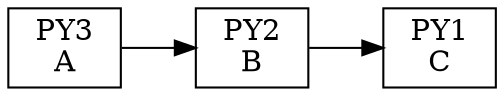 digraph migrafica{
 rankdir=LR; 
 node[shape=box]nodo0[label="PY3
A"]; 
nodo1[label="PY2
B"]; 
nodo2[label="PY1
C"]; 
nodo0 -> nodo1
nodo1 -> nodo2

 }